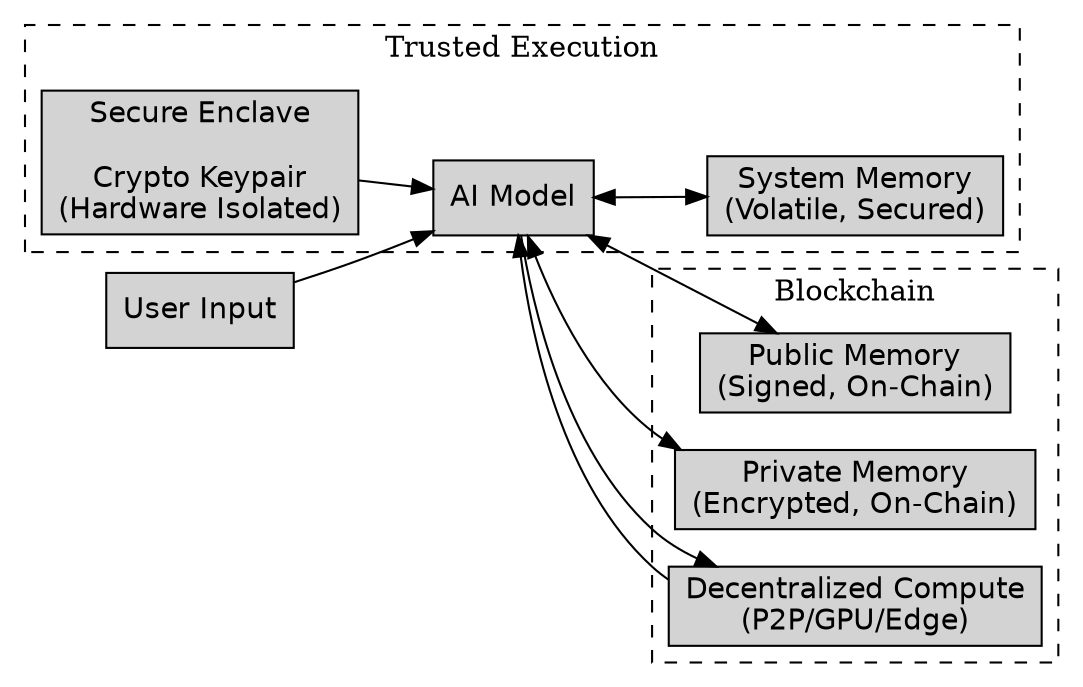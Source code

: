 digraph SovereignAI {
  rankdir=LR;
  node [shape=box, style=filled, fillcolor=lightgray, fontname=Helvetica];

  SecureEnclave    [label="Secure Enclave\n\nCrypto Keypair\n(Hardware Isolated)"];
  AIModel          [label="AI Model"];
  SystemMemory     [label="System Memory\n(Volatile, Secured)"];
  PublicMemory     [label="Public Memory\n(Signed, On-Chain)"];
  PrivateMemory    [label="Private Memory\n(Encrypted, On-Chain)"];
  DecentralizedNet [label="Decentralized Compute\n(P2P/GPU/Edge)"];
  UserInput        [label="User Input"];

  UserInput -> AIModel;
  SecureEnclave -> AIModel;
  AIModel -> SystemMemory [dir=both];
  AIModel -> PublicMemory [dir=both];
  AIModel -> PrivateMemory [dir=both];
  AIModel -> DecentralizedNet;
  DecentralizedNet -> AIModel;

  subgraph cluster_secure {
    label = "Trusted Execution";
    style = dashed;
    SecureEnclave;
    AIModel;
    SystemMemory;
  }

  subgraph cluster_external {
    label = "Blockchain";
    style = dashed;
    PublicMemory;
    PrivateMemory;
    DecentralizedNet;
  }
}

